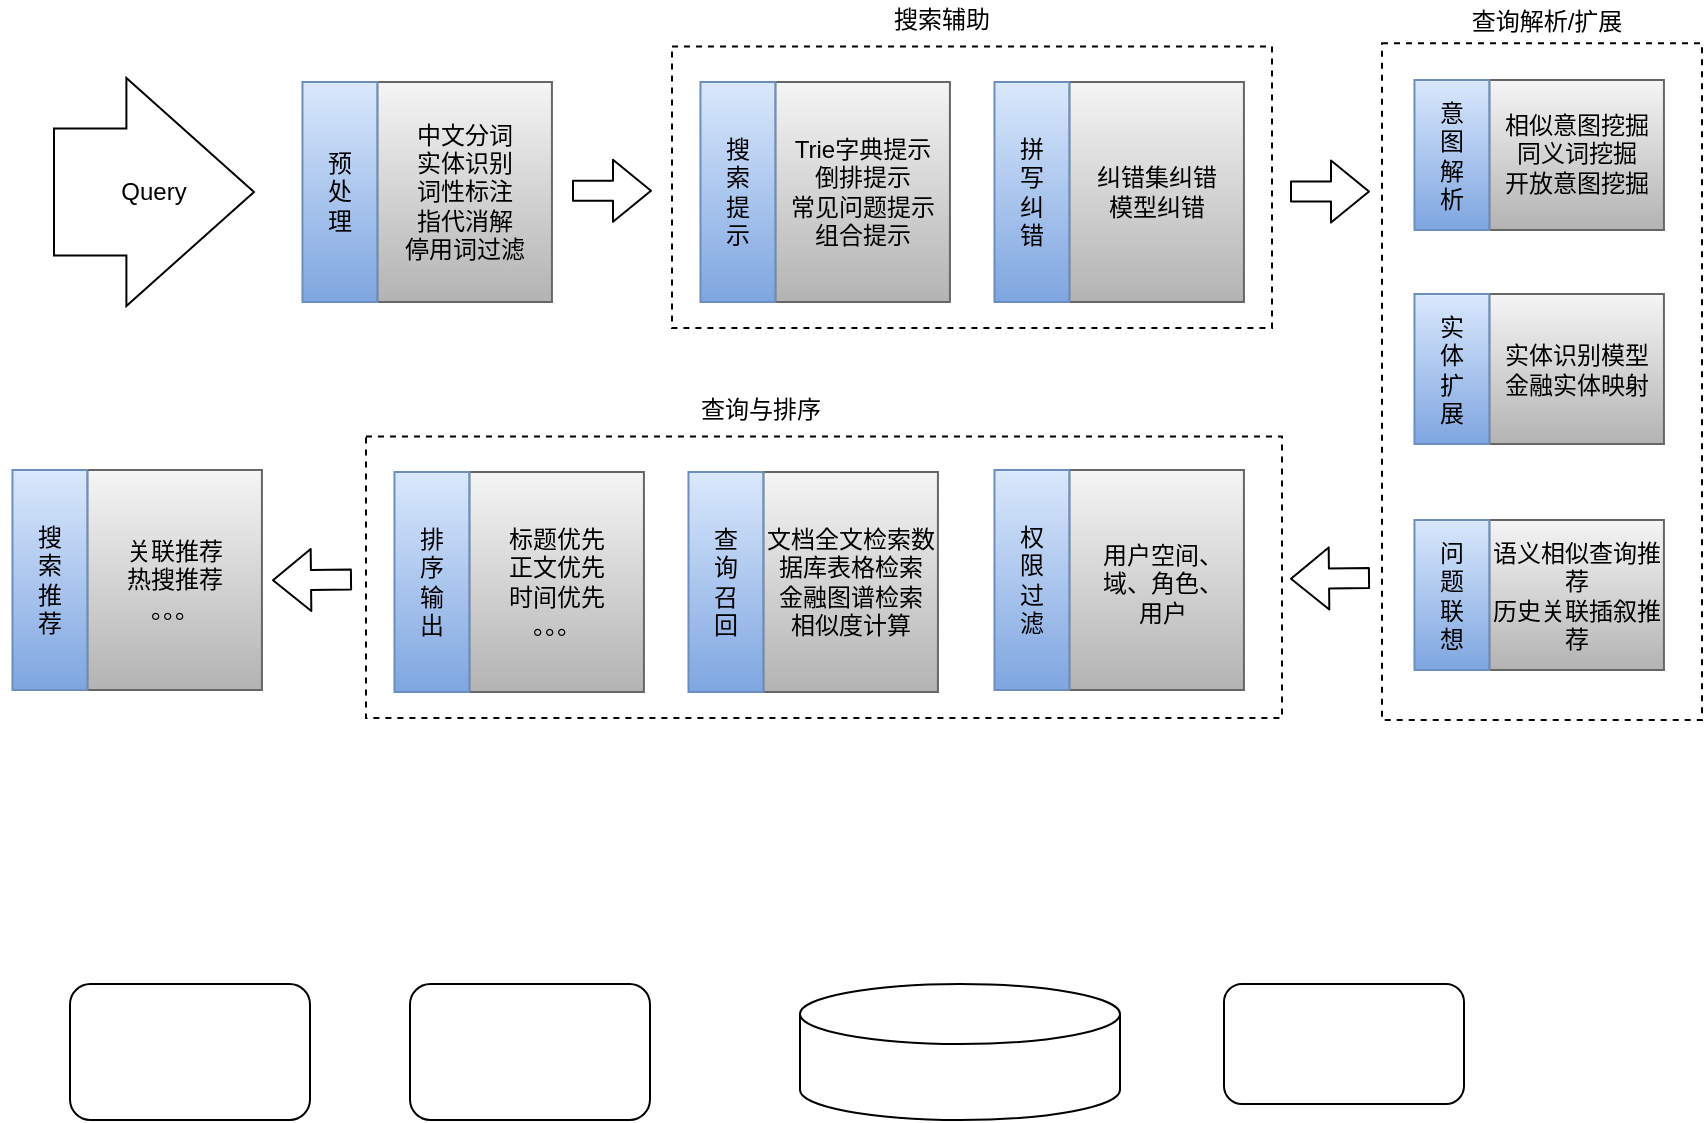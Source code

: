 <mxfile version="14.4.8" type="github">
  <diagram id="C5RBs43oDa-KdzZeNtuy" name="Page-1">
    <mxGraphModel dx="1305" dy="880" grid="1" gridSize="10" guides="1" tooltips="1" connect="1" arrows="1" fold="1" page="0" pageScale="1" pageWidth="827" pageHeight="1169" math="0" shadow="0">
      <root>
        <mxCell id="WIyWlLk6GJQsqaUBKTNV-0" />
        <mxCell id="WIyWlLk6GJQsqaUBKTNV-1" parent="WIyWlLk6GJQsqaUBKTNV-0" />
        <mxCell id="LpxO_owhbtw-Cs1IRPUv-17" value="" style="group" vertex="1" connectable="0" parent="WIyWlLk6GJQsqaUBKTNV-1">
          <mxGeometry x="155" y="181" width="145" height="110" as="geometry" />
        </mxCell>
        <mxCell id="LpxO_owhbtw-Cs1IRPUv-16" value="" style="rounded=0;whiteSpace=wrap;html=1;shadow=0;gradientColor=#b3b3b3;fillColor=#f5f5f5;strokeColor=#666666;" vertex="1" parent="LpxO_owhbtw-Cs1IRPUv-17">
          <mxGeometry x="43.656" width="87.312" height="110.0" as="geometry" />
        </mxCell>
        <mxCell id="LpxO_owhbtw-Cs1IRPUv-14" value="" style="rounded=0;whiteSpace=wrap;html=1;shadow=0;fillColor=#dae8fc;strokeColor=#6c8ebf;gradientColor=#7ea6e0;" vertex="1" parent="LpxO_owhbtw-Cs1IRPUv-17">
          <mxGeometry x="6.237" width="37.419" height="110.0" as="geometry" />
        </mxCell>
        <mxCell id="LpxO_owhbtw-Cs1IRPUv-13" value="预处理" style="text;html=1;strokeColor=none;fillColor=none;align=center;verticalAlign=middle;whiteSpace=wrap;rounded=0;shadow=0;" vertex="1" parent="LpxO_owhbtw-Cs1IRPUv-17">
          <mxGeometry x="19.92" y="39.28" width="10.05" height="31.43" as="geometry" />
        </mxCell>
        <mxCell id="LpxO_owhbtw-Cs1IRPUv-18" value="中文分词&lt;br&gt;实体识别&lt;br&gt;词性标注&lt;br&gt;指代消解&lt;br&gt;停用词过滤" style="text;html=1;strokeColor=none;fillColor=none;align=center;verticalAlign=middle;whiteSpace=wrap;rounded=0;shadow=0;" vertex="1" parent="LpxO_owhbtw-Cs1IRPUv-17">
          <mxGeometry x="41.06" y="45" width="92.5" height="20" as="geometry" />
        </mxCell>
        <mxCell id="LpxO_owhbtw-Cs1IRPUv-19" value="" style="group" vertex="1" connectable="0" parent="WIyWlLk6GJQsqaUBKTNV-1">
          <mxGeometry x="354" y="181" width="290" height="120" as="geometry" />
        </mxCell>
        <mxCell id="LpxO_owhbtw-Cs1IRPUv-29" value="" style="rounded=0;whiteSpace=wrap;html=1;shadow=0;fillColor=none;dashed=1;" vertex="1" parent="LpxO_owhbtw-Cs1IRPUv-19">
          <mxGeometry x="-8" y="-17.71" width="300" height="140.71" as="geometry" />
        </mxCell>
        <mxCell id="LpxO_owhbtw-Cs1IRPUv-20" value="" style="rounded=0;whiteSpace=wrap;html=1;shadow=0;gradientColor=#b3b3b3;fillColor=#f5f5f5;strokeColor=#666666;" vertex="1" parent="LpxO_owhbtw-Cs1IRPUv-19">
          <mxGeometry x="43.656" width="87.312" height="110.0" as="geometry" />
        </mxCell>
        <mxCell id="LpxO_owhbtw-Cs1IRPUv-21" value="" style="rounded=0;whiteSpace=wrap;html=1;shadow=0;fillColor=#dae8fc;strokeColor=#6c8ebf;gradientColor=#7ea6e0;" vertex="1" parent="LpxO_owhbtw-Cs1IRPUv-19">
          <mxGeometry x="6.237" width="37.419" height="110.0" as="geometry" />
        </mxCell>
        <mxCell id="LpxO_owhbtw-Cs1IRPUv-22" value="搜索提示" style="text;html=1;strokeColor=none;fillColor=none;align=center;verticalAlign=middle;whiteSpace=wrap;rounded=0;shadow=0;" vertex="1" parent="LpxO_owhbtw-Cs1IRPUv-19">
          <mxGeometry x="14.95" y="39.29" width="20" height="31.43" as="geometry" />
        </mxCell>
        <mxCell id="LpxO_owhbtw-Cs1IRPUv-23" value="Trie字典提示&lt;br&gt;倒排提示&lt;br&gt;常见问题提示&lt;br&gt;组合提示" style="text;html=1;strokeColor=none;fillColor=none;align=center;verticalAlign=middle;whiteSpace=wrap;rounded=0;shadow=0;" vertex="1" parent="LpxO_owhbtw-Cs1IRPUv-19">
          <mxGeometry x="41.06" y="45" width="92.5" height="20" as="geometry" />
        </mxCell>
        <mxCell id="LpxO_owhbtw-Cs1IRPUv-24" value="" style="group" vertex="1" connectable="0" parent="WIyWlLk6GJQsqaUBKTNV-1">
          <mxGeometry x="501" y="181" width="145" height="110" as="geometry" />
        </mxCell>
        <mxCell id="LpxO_owhbtw-Cs1IRPUv-25" value="" style="rounded=0;whiteSpace=wrap;html=1;shadow=0;gradientColor=#b3b3b3;fillColor=#f5f5f5;strokeColor=#666666;" vertex="1" parent="LpxO_owhbtw-Cs1IRPUv-24">
          <mxGeometry x="43.656" width="87.312" height="110.0" as="geometry" />
        </mxCell>
        <mxCell id="LpxO_owhbtw-Cs1IRPUv-26" value="" style="rounded=0;whiteSpace=wrap;html=1;shadow=0;fillColor=#dae8fc;strokeColor=#6c8ebf;gradientColor=#7ea6e0;" vertex="1" parent="LpxO_owhbtw-Cs1IRPUv-24">
          <mxGeometry x="6.237" width="37.419" height="110.0" as="geometry" />
        </mxCell>
        <mxCell id="LpxO_owhbtw-Cs1IRPUv-27" value="拼写纠错" style="text;html=1;strokeColor=none;fillColor=none;align=center;verticalAlign=middle;whiteSpace=wrap;rounded=0;shadow=0;" vertex="1" parent="LpxO_owhbtw-Cs1IRPUv-24">
          <mxGeometry x="14.95" y="39.29" width="20" height="31.43" as="geometry" />
        </mxCell>
        <mxCell id="LpxO_owhbtw-Cs1IRPUv-28" value="纠错集纠错&lt;br&gt;模型纠错" style="text;html=1;strokeColor=none;fillColor=none;align=center;verticalAlign=middle;whiteSpace=wrap;rounded=0;shadow=0;" vertex="1" parent="LpxO_owhbtw-Cs1IRPUv-24">
          <mxGeometry x="41.06" y="45" width="92.5" height="20" as="geometry" />
        </mxCell>
        <mxCell id="LpxO_owhbtw-Cs1IRPUv-30" value="搜索辅助" style="text;html=1;strokeColor=none;fillColor=none;align=center;verticalAlign=middle;whiteSpace=wrap;rounded=0;shadow=0;dashed=1;" vertex="1" parent="WIyWlLk6GJQsqaUBKTNV-1">
          <mxGeometry x="451" y="140" width="60" height="20" as="geometry" />
        </mxCell>
        <mxCell id="LpxO_owhbtw-Cs1IRPUv-31" value="" style="group" vertex="1" connectable="0" parent="WIyWlLk6GJQsqaUBKTNV-1">
          <mxGeometry x="711" y="180" width="145" height="75" as="geometry" />
        </mxCell>
        <mxCell id="LpxO_owhbtw-Cs1IRPUv-32" value="" style="rounded=0;whiteSpace=wrap;html=1;shadow=0;gradientColor=#b3b3b3;fillColor=#f5f5f5;strokeColor=#666666;" vertex="1" parent="LpxO_owhbtw-Cs1IRPUv-31">
          <mxGeometry x="43.656" width="87.312" height="75.0" as="geometry" />
        </mxCell>
        <mxCell id="LpxO_owhbtw-Cs1IRPUv-33" value="" style="rounded=0;whiteSpace=wrap;html=1;shadow=0;fillColor=#dae8fc;strokeColor=#6c8ebf;gradientColor=#7ea6e0;" vertex="1" parent="LpxO_owhbtw-Cs1IRPUv-31">
          <mxGeometry x="6.237" width="37.419" height="75.0" as="geometry" />
        </mxCell>
        <mxCell id="LpxO_owhbtw-Cs1IRPUv-34" value="意图解析" style="text;html=1;strokeColor=none;fillColor=none;align=center;verticalAlign=middle;whiteSpace=wrap;rounded=0;shadow=0;" vertex="1" parent="LpxO_owhbtw-Cs1IRPUv-31">
          <mxGeometry x="14.95" y="26.789" width="20" height="21.43" as="geometry" />
        </mxCell>
        <mxCell id="LpxO_owhbtw-Cs1IRPUv-35" value="相似意图挖掘&lt;br&gt;同义词挖掘&lt;br&gt;开放意图挖掘" style="text;html=1;strokeColor=none;fillColor=none;align=center;verticalAlign=middle;whiteSpace=wrap;rounded=0;shadow=0;" vertex="1" parent="LpxO_owhbtw-Cs1IRPUv-31">
          <mxGeometry x="41.06" y="30.682" width="92.5" height="13.636" as="geometry" />
        </mxCell>
        <mxCell id="LpxO_owhbtw-Cs1IRPUv-36" value="" style="group" vertex="1" connectable="0" parent="WIyWlLk6GJQsqaUBKTNV-1">
          <mxGeometry x="711" y="287" width="145" height="75" as="geometry" />
        </mxCell>
        <mxCell id="LpxO_owhbtw-Cs1IRPUv-37" value="" style="rounded=0;whiteSpace=wrap;html=1;shadow=0;gradientColor=#b3b3b3;fillColor=#f5f5f5;strokeColor=#666666;" vertex="1" parent="LpxO_owhbtw-Cs1IRPUv-36">
          <mxGeometry x="43.656" width="87.312" height="75" as="geometry" />
        </mxCell>
        <mxCell id="LpxO_owhbtw-Cs1IRPUv-38" value="" style="rounded=0;whiteSpace=wrap;html=1;shadow=0;fillColor=#dae8fc;strokeColor=#6c8ebf;gradientColor=#7ea6e0;" vertex="1" parent="LpxO_owhbtw-Cs1IRPUv-36">
          <mxGeometry x="6.237" width="37.419" height="75" as="geometry" />
        </mxCell>
        <mxCell id="LpxO_owhbtw-Cs1IRPUv-39" value="实体扩展" style="text;html=1;strokeColor=none;fillColor=none;align=center;verticalAlign=middle;whiteSpace=wrap;rounded=0;shadow=0;" vertex="1" parent="LpxO_owhbtw-Cs1IRPUv-36">
          <mxGeometry x="14.95" y="26.789" width="20" height="21.43" as="geometry" />
        </mxCell>
        <mxCell id="LpxO_owhbtw-Cs1IRPUv-40" value="实体识别模型&lt;br&gt;金融实体映射" style="text;html=1;strokeColor=none;fillColor=none;align=center;verticalAlign=middle;whiteSpace=wrap;rounded=0;shadow=0;" vertex="1" parent="LpxO_owhbtw-Cs1IRPUv-36">
          <mxGeometry x="41.06" y="30.682" width="92.5" height="13.636" as="geometry" />
        </mxCell>
        <mxCell id="LpxO_owhbtw-Cs1IRPUv-42" value="" style="group" vertex="1" connectable="0" parent="WIyWlLk6GJQsqaUBKTNV-1">
          <mxGeometry x="711" y="400" width="145" height="75" as="geometry" />
        </mxCell>
        <mxCell id="LpxO_owhbtw-Cs1IRPUv-43" value="" style="rounded=0;whiteSpace=wrap;html=1;shadow=0;gradientColor=#b3b3b3;fillColor=#f5f5f5;strokeColor=#666666;" vertex="1" parent="LpxO_owhbtw-Cs1IRPUv-42">
          <mxGeometry x="43.656" width="87.312" height="75" as="geometry" />
        </mxCell>
        <mxCell id="LpxO_owhbtw-Cs1IRPUv-44" value="" style="rounded=0;whiteSpace=wrap;html=1;shadow=0;fillColor=#dae8fc;strokeColor=#6c8ebf;gradientColor=#7ea6e0;" vertex="1" parent="LpxO_owhbtw-Cs1IRPUv-42">
          <mxGeometry x="6.237" width="37.419" height="75" as="geometry" />
        </mxCell>
        <mxCell id="LpxO_owhbtw-Cs1IRPUv-45" value="问题联想" style="text;html=1;strokeColor=none;fillColor=none;align=center;verticalAlign=middle;whiteSpace=wrap;rounded=0;shadow=0;" vertex="1" parent="LpxO_owhbtw-Cs1IRPUv-42">
          <mxGeometry x="14.95" y="26.789" width="20" height="21.43" as="geometry" />
        </mxCell>
        <mxCell id="LpxO_owhbtw-Cs1IRPUv-46" value="语义相似查询推荐&lt;br&gt;历史关联插叙推荐" style="text;html=1;strokeColor=none;fillColor=none;align=center;verticalAlign=middle;whiteSpace=wrap;rounded=0;shadow=0;" vertex="1" parent="LpxO_owhbtw-Cs1IRPUv-42">
          <mxGeometry x="41.06" y="30.682" width="92.5" height="13.636" as="geometry" />
        </mxCell>
        <mxCell id="LpxO_owhbtw-Cs1IRPUv-47" value="" style="group" vertex="1" connectable="0" parent="WIyWlLk6GJQsqaUBKTNV-1">
          <mxGeometry x="201" y="376" width="450" height="123" as="geometry" />
        </mxCell>
        <mxCell id="LpxO_owhbtw-Cs1IRPUv-52" value="" style="rounded=0;whiteSpace=wrap;html=1;shadow=0;fillColor=none;dashed=1;" vertex="1" parent="LpxO_owhbtw-Cs1IRPUv-47">
          <mxGeometry x="-8" y="-17.71" width="458" height="140.71" as="geometry" />
        </mxCell>
        <mxCell id="LpxO_owhbtw-Cs1IRPUv-48" value="" style="rounded=0;whiteSpace=wrap;html=1;shadow=0;gradientColor=#b3b3b3;fillColor=#f5f5f5;strokeColor=#666666;" vertex="1" parent="LpxO_owhbtw-Cs1IRPUv-47">
          <mxGeometry x="43.656" width="87.312" height="110.0" as="geometry" />
        </mxCell>
        <mxCell id="LpxO_owhbtw-Cs1IRPUv-49" value="" style="rounded=0;whiteSpace=wrap;html=1;shadow=0;fillColor=#dae8fc;strokeColor=#6c8ebf;gradientColor=#7ea6e0;" vertex="1" parent="LpxO_owhbtw-Cs1IRPUv-47">
          <mxGeometry x="6.237" width="37.419" height="110.0" as="geometry" />
        </mxCell>
        <mxCell id="LpxO_owhbtw-Cs1IRPUv-50" value="排序输出" style="text;html=1;strokeColor=none;fillColor=none;align=center;verticalAlign=middle;whiteSpace=wrap;rounded=0;shadow=0;" vertex="1" parent="LpxO_owhbtw-Cs1IRPUv-47">
          <mxGeometry x="14.95" y="39.29" width="20" height="31.43" as="geometry" />
        </mxCell>
        <mxCell id="LpxO_owhbtw-Cs1IRPUv-51" value="标题优先&lt;br&gt;正文优先&lt;br&gt;时间优先&lt;br&gt;。。。" style="text;html=1;strokeColor=none;fillColor=none;align=center;verticalAlign=middle;whiteSpace=wrap;rounded=0;shadow=0;" vertex="1" parent="LpxO_owhbtw-Cs1IRPUv-47">
          <mxGeometry x="41.06" y="45" width="92.5" height="20" as="geometry" />
        </mxCell>
        <mxCell id="LpxO_owhbtw-Cs1IRPUv-53" value="" style="group" vertex="1" connectable="0" parent="WIyWlLk6GJQsqaUBKTNV-1">
          <mxGeometry x="348" y="376" width="145" height="110" as="geometry" />
        </mxCell>
        <mxCell id="LpxO_owhbtw-Cs1IRPUv-54" value="" style="rounded=0;whiteSpace=wrap;html=1;shadow=0;gradientColor=#b3b3b3;fillColor=#f5f5f5;strokeColor=#666666;" vertex="1" parent="LpxO_owhbtw-Cs1IRPUv-53">
          <mxGeometry x="43.656" width="87.312" height="110.0" as="geometry" />
        </mxCell>
        <mxCell id="LpxO_owhbtw-Cs1IRPUv-55" value="" style="rounded=0;whiteSpace=wrap;html=1;shadow=0;fillColor=#dae8fc;strokeColor=#6c8ebf;gradientColor=#7ea6e0;" vertex="1" parent="LpxO_owhbtw-Cs1IRPUv-53">
          <mxGeometry x="6.237" width="37.419" height="110.0" as="geometry" />
        </mxCell>
        <mxCell id="LpxO_owhbtw-Cs1IRPUv-56" value="查询召回" style="text;html=1;strokeColor=none;fillColor=none;align=center;verticalAlign=middle;whiteSpace=wrap;rounded=0;shadow=0;" vertex="1" parent="LpxO_owhbtw-Cs1IRPUv-53">
          <mxGeometry x="14.95" y="39.29" width="20" height="31.43" as="geometry" />
        </mxCell>
        <mxCell id="LpxO_owhbtw-Cs1IRPUv-57" value="文档全文检索数据库表格检索&lt;br&gt;金融图谱检索&lt;br&gt;相似度计算" style="text;html=1;strokeColor=none;fillColor=none;align=center;verticalAlign=middle;whiteSpace=wrap;rounded=0;shadow=0;" vertex="1" parent="LpxO_owhbtw-Cs1IRPUv-53">
          <mxGeometry x="41.06" y="45" width="92.5" height="20" as="geometry" />
        </mxCell>
        <mxCell id="LpxO_owhbtw-Cs1IRPUv-58" value="查询与排序" style="text;html=1;strokeColor=none;fillColor=none;align=center;verticalAlign=middle;whiteSpace=wrap;rounded=0;shadow=0;dashed=1;" vertex="1" parent="WIyWlLk6GJQsqaUBKTNV-1">
          <mxGeometry x="354" y="335" width="73" height="20" as="geometry" />
        </mxCell>
        <mxCell id="LpxO_owhbtw-Cs1IRPUv-59" value="" style="group" vertex="1" connectable="0" parent="WIyWlLk6GJQsqaUBKTNV-1">
          <mxGeometry x="501" y="375" width="145" height="110" as="geometry" />
        </mxCell>
        <mxCell id="LpxO_owhbtw-Cs1IRPUv-60" value="" style="rounded=0;whiteSpace=wrap;html=1;shadow=0;gradientColor=#b3b3b3;fillColor=#f5f5f5;strokeColor=#666666;" vertex="1" parent="LpxO_owhbtw-Cs1IRPUv-59">
          <mxGeometry x="43.656" width="87.312" height="110.0" as="geometry" />
        </mxCell>
        <mxCell id="LpxO_owhbtw-Cs1IRPUv-61" value="" style="rounded=0;whiteSpace=wrap;html=1;shadow=0;fillColor=#dae8fc;strokeColor=#6c8ebf;gradientColor=#7ea6e0;" vertex="1" parent="LpxO_owhbtw-Cs1IRPUv-59">
          <mxGeometry x="6.237" width="37.419" height="110.0" as="geometry" />
        </mxCell>
        <mxCell id="LpxO_owhbtw-Cs1IRPUv-62" value="权限过滤" style="text;html=1;strokeColor=none;fillColor=none;align=center;verticalAlign=middle;whiteSpace=wrap;rounded=0;shadow=0;" vertex="1" parent="LpxO_owhbtw-Cs1IRPUv-59">
          <mxGeometry x="14.95" y="39.29" width="20" height="31.43" as="geometry" />
        </mxCell>
        <mxCell id="LpxO_owhbtw-Cs1IRPUv-63" value="用户空间、域、角色、用户" style="text;html=1;strokeColor=none;fillColor=none;align=center;verticalAlign=middle;whiteSpace=wrap;rounded=0;shadow=0;" vertex="1" parent="LpxO_owhbtw-Cs1IRPUv-59">
          <mxGeometry x="55.84" y="47" width="68.94" height="20" as="geometry" />
        </mxCell>
        <mxCell id="LpxO_owhbtw-Cs1IRPUv-65" value="" style="group" vertex="1" connectable="0" parent="WIyWlLk6GJQsqaUBKTNV-1">
          <mxGeometry x="10" y="375" width="145" height="110" as="geometry" />
        </mxCell>
        <mxCell id="LpxO_owhbtw-Cs1IRPUv-66" value="" style="rounded=0;whiteSpace=wrap;html=1;shadow=0;gradientColor=#b3b3b3;fillColor=#f5f5f5;strokeColor=#666666;" vertex="1" parent="LpxO_owhbtw-Cs1IRPUv-65">
          <mxGeometry x="43.656" width="87.312" height="110.0" as="geometry" />
        </mxCell>
        <mxCell id="LpxO_owhbtw-Cs1IRPUv-67" value="" style="rounded=0;whiteSpace=wrap;html=1;shadow=0;fillColor=#dae8fc;strokeColor=#6c8ebf;gradientColor=#7ea6e0;" vertex="1" parent="LpxO_owhbtw-Cs1IRPUv-65">
          <mxGeometry x="6.237" width="37.419" height="110.0" as="geometry" />
        </mxCell>
        <mxCell id="LpxO_owhbtw-Cs1IRPUv-68" value="搜索推荐" style="text;html=1;strokeColor=none;fillColor=none;align=center;verticalAlign=middle;whiteSpace=wrap;rounded=0;shadow=0;" vertex="1" parent="LpxO_owhbtw-Cs1IRPUv-65">
          <mxGeometry x="14.95" y="39.29" width="20" height="31.43" as="geometry" />
        </mxCell>
        <mxCell id="LpxO_owhbtw-Cs1IRPUv-69" value="关联推荐&lt;br&gt;热搜推荐&lt;br&gt;。。。" style="text;html=1;strokeColor=none;fillColor=none;align=center;verticalAlign=middle;whiteSpace=wrap;rounded=0;shadow=0;" vertex="1" parent="LpxO_owhbtw-Cs1IRPUv-65">
          <mxGeometry x="41.06" y="45" width="92.5" height="20" as="geometry" />
        </mxCell>
        <mxCell id="LpxO_owhbtw-Cs1IRPUv-71" value="" style="rounded=0;whiteSpace=wrap;html=1;shadow=0;fillColor=none;dashed=1;" vertex="1" parent="WIyWlLk6GJQsqaUBKTNV-1">
          <mxGeometry x="701" y="161.65" width="160" height="338.35" as="geometry" />
        </mxCell>
        <mxCell id="LpxO_owhbtw-Cs1IRPUv-74" value="" style="shape=flexArrow;endArrow=classic;html=1;" edge="1" parent="WIyWlLk6GJQsqaUBKTNV-1">
          <mxGeometry width="50" height="50" relative="1" as="geometry">
            <mxPoint x="296" y="235.41" as="sourcePoint" />
            <mxPoint x="336" y="235.41" as="targetPoint" />
          </mxGeometry>
        </mxCell>
        <mxCell id="LpxO_owhbtw-Cs1IRPUv-76" value="" style="shape=flexArrow;endArrow=classic;html=1;" edge="1" parent="WIyWlLk6GJQsqaUBKTNV-1">
          <mxGeometry width="50" height="50" relative="1" as="geometry">
            <mxPoint x="655" y="235.76" as="sourcePoint" />
            <mxPoint x="695" y="235.76" as="targetPoint" />
          </mxGeometry>
        </mxCell>
        <mxCell id="LpxO_owhbtw-Cs1IRPUv-77" value="" style="shape=flexArrow;endArrow=classic;html=1;" edge="1" parent="WIyWlLk6GJQsqaUBKTNV-1">
          <mxGeometry width="50" height="50" relative="1" as="geometry">
            <mxPoint x="695" y="429.0" as="sourcePoint" />
            <mxPoint x="655" y="429.41" as="targetPoint" />
          </mxGeometry>
        </mxCell>
        <mxCell id="LpxO_owhbtw-Cs1IRPUv-78" value="查询解析/扩展" style="text;html=1;strokeColor=none;fillColor=none;align=center;verticalAlign=middle;whiteSpace=wrap;rounded=0;shadow=0;dashed=1;" vertex="1" parent="WIyWlLk6GJQsqaUBKTNV-1">
          <mxGeometry x="742" y="141" width="83" height="20" as="geometry" />
        </mxCell>
        <mxCell id="LpxO_owhbtw-Cs1IRPUv-81" value="Query" style="shape=singleArrow;whiteSpace=wrap;html=1;rounded=0;shadow=0;fillColor=none;arrowWidth=0.558;arrowSize=0.638;" vertex="1" parent="WIyWlLk6GJQsqaUBKTNV-1">
          <mxGeometry x="37" y="179" width="100" height="114" as="geometry" />
        </mxCell>
        <mxCell id="LpxO_owhbtw-Cs1IRPUv-82" value="" style="shape=flexArrow;endArrow=classic;html=1;" edge="1" parent="WIyWlLk6GJQsqaUBKTNV-1">
          <mxGeometry width="50" height="50" relative="1" as="geometry">
            <mxPoint x="186" y="429.76" as="sourcePoint" />
            <mxPoint x="146" y="430.17" as="targetPoint" />
          </mxGeometry>
        </mxCell>
        <mxCell id="LpxO_owhbtw-Cs1IRPUv-83" value="" style="rounded=1;whiteSpace=wrap;html=1;shadow=0;fillColor=none;" vertex="1" parent="WIyWlLk6GJQsqaUBKTNV-1">
          <mxGeometry x="45" y="632" width="120" height="68" as="geometry" />
        </mxCell>
        <mxCell id="LpxO_owhbtw-Cs1IRPUv-84" value="" style="rounded=1;whiteSpace=wrap;html=1;shadow=0;fillColor=none;" vertex="1" parent="WIyWlLk6GJQsqaUBKTNV-1">
          <mxGeometry x="215" y="632" width="120" height="68" as="geometry" />
        </mxCell>
        <mxCell id="LpxO_owhbtw-Cs1IRPUv-85" value="" style="rounded=1;whiteSpace=wrap;html=1;shadow=0;fillColor=none;" vertex="1" parent="WIyWlLk6GJQsqaUBKTNV-1">
          <mxGeometry x="622" y="632" width="120" height="60" as="geometry" />
        </mxCell>
        <mxCell id="LpxO_owhbtw-Cs1IRPUv-86" value="" style="shape=cylinder3;whiteSpace=wrap;html=1;boundedLbl=1;backgroundOutline=1;size=15;rounded=0;shadow=0;fillColor=none;" vertex="1" parent="WIyWlLk6GJQsqaUBKTNV-1">
          <mxGeometry x="410" y="632" width="160" height="68" as="geometry" />
        </mxCell>
      </root>
    </mxGraphModel>
  </diagram>
</mxfile>
